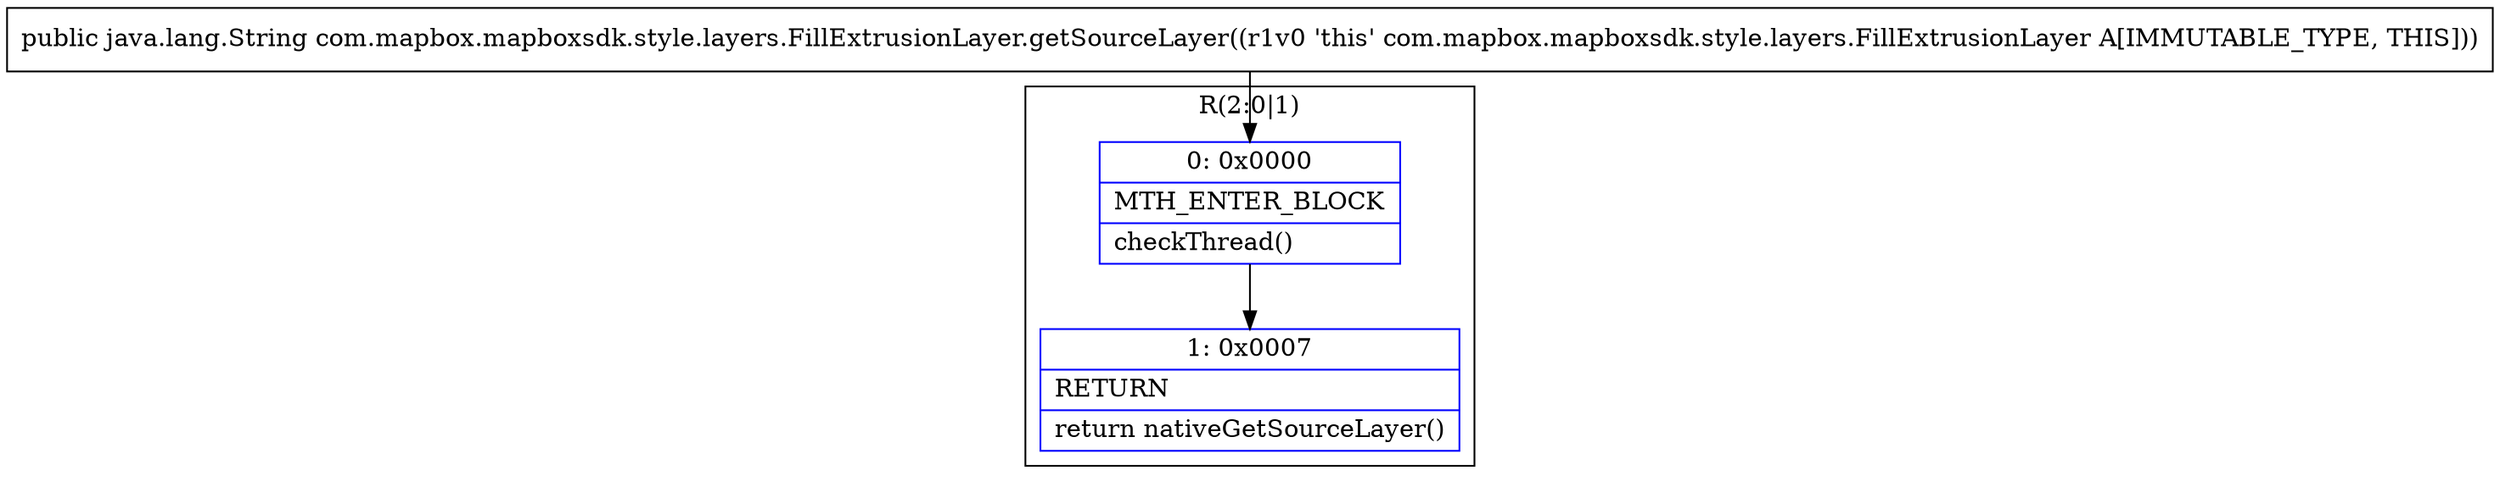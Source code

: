 digraph "CFG forcom.mapbox.mapboxsdk.style.layers.FillExtrusionLayer.getSourceLayer()Ljava\/lang\/String;" {
subgraph cluster_Region_1159410927 {
label = "R(2:0|1)";
node [shape=record,color=blue];
Node_0 [shape=record,label="{0\:\ 0x0000|MTH_ENTER_BLOCK\l|checkThread()\l}"];
Node_1 [shape=record,label="{1\:\ 0x0007|RETURN\l|return nativeGetSourceLayer()\l}"];
}
MethodNode[shape=record,label="{public java.lang.String com.mapbox.mapboxsdk.style.layers.FillExtrusionLayer.getSourceLayer((r1v0 'this' com.mapbox.mapboxsdk.style.layers.FillExtrusionLayer A[IMMUTABLE_TYPE, THIS])) }"];
MethodNode -> Node_0;
Node_0 -> Node_1;
}

